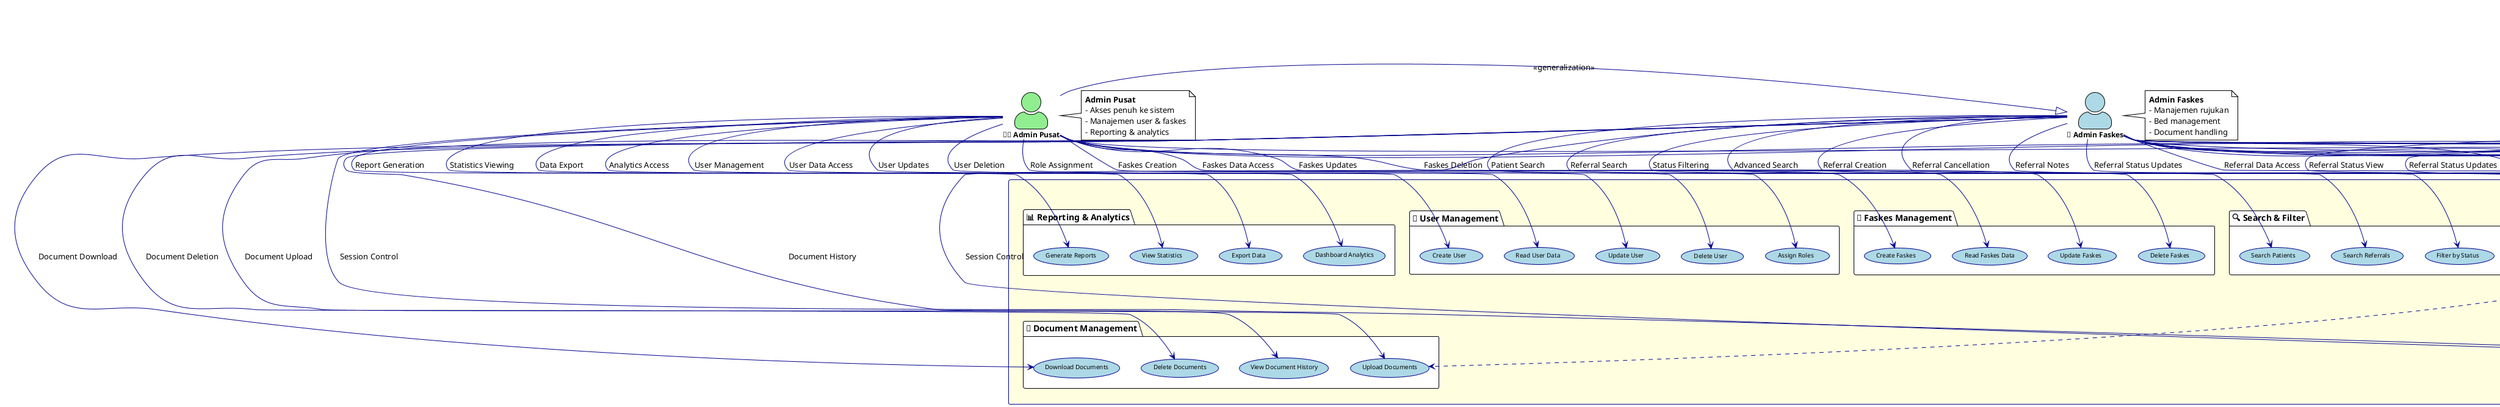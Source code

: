 @startuml eSIR2.0_Complete_UseCaseDiagram

!theme plain
skinparam actorStyle awesome
skinparam usecase {
    BackgroundColor LightBlue
    BorderColor DarkBlue
    ArrowColor DarkBlue
    FontSize 10
}
skinparam actor {
    FontSize 12
    FontStyle bold
}
skinparam rectangle {
    BorderColor DarkBlue
    BackgroundColor LightYellow
}

title Use Case Diagram - Sistem eSIR 2.0\nSistem Informasi Rujukan Pasien

' ========================================
' ACTORS DEFINITION
' ========================================

' Primary Actors
actor "👨‍💼 Admin Pusat" as AP #LightGreen
actor "🏥 Admin Faskes" as AF #LightBlue
actor "🚑 Sopir Ambulans" as SA #Orange
actor "👤 Pasien" as P #Pink

' Secondary Actors (External Systems)
actor "💾 Database System" as DB #Gray
actor "📧 Email Service" as ES #LightCyan
actor "📍 GPS System" as GPS #Yellow
actor "🔔 Push Notification Service" as PNS #LightPink

' ========================================
' SYSTEM BOUNDARY
' ========================================

rectangle "SISTEM eSIR 2.0" {
    
    ' ========================================
    ' AUTHENTICATION & SECURITY USE CASES
    ' ========================================
    package "🔐 Authentication & Security" {
        usecase "Login/Logout" as UC1
        usecase "Reset Password" as UC2
        usecase "Session Management" as UC3
        usecase "Role-based Access Control" as UC4
    }
    
    ' ========================================
    ' USER MANAGEMENT USE CASES
    ' ========================================
    package "👥 User Management" {
        usecase "Create User" as UC5
        usecase "Read User Data" as UC6
        usecase "Update User" as UC7
        usecase "Delete User" as UC8
        usecase "Assign Roles" as UC9
    }
    
    ' ========================================
    ' FASKES MANAGEMENT USE CASES
    ' ========================================
    package "🏥 Faskes Management" {
        usecase "Create Faskes" as UC10
        usecase "Read Faskes Data" as UC11
        usecase "Update Faskes" as UC12
        usecase "Delete Faskes" as UC13
    }
    
    ' ========================================
    ' REFERRAL MANAGEMENT USE CASES
    ' ========================================
    package "📋 Referral Management" {
        usecase "Create Referral" as UC14
        usecase "Read Referral Data" as UC15
        usecase "Update Referral Status" as UC16
        usecase "Cancel Referral" as UC17
        usecase "Add Referral Notes" as UC18
    }
    
    ' ========================================
    ' BED MANAGEMENT USE CASES
    ' ========================================
    package "🛏️ Bed Management" {
        usecase "View Bed Availability" as UC19
        usecase "Update Bed Status" as UC20
        usecase "Reserve Bed" as UC21
        usecase "Assign Patient to Bed" as UC22
    }
    
    ' ========================================
    ' DOCUMENT MANAGEMENT USE CASES
    ' ========================================
    package "📄 Document Management" {
        usecase "Upload Documents" as UC23
        usecase "Download Documents" as UC24
        usecase "Delete Documents" as UC25
        usecase "View Document History" as UC26
    }
    
    ' ========================================
    ' AMBULANCE TRACKING USE CASES
    ' ========================================
    package "🚑 Ambulance Tracking" {
        usecase "Real-time Location Tracking" as UC27
        usecase "Journey Status Monitoring" as UC28
        usecase "ETA Updates" as UC29
        usecase "Route Optimization" as UC30
        usecase "Start Tracking Session" as UC31
        usecase "Stop Tracking Session" as UC32
    }
    
    ' ========================================
    ' NOTIFICATION SYSTEM USE CASES
    ' ========================================
    package "🔔 Notification System" {
        usecase "Send Notifications" as UC33
        usecase "Receive Notifications" as UC34
        usecase "Push Notifications" as UC35
        usecase "Emergency Alerts" as UC36
    }
    
    ' ========================================
    ' REPORTING & ANALYTICS USE CASES
    ' ========================================
    package "📊 Reporting & Analytics" {
        usecase "Generate Reports" as UC37
        usecase "View Statistics" as UC38
        usecase "Export Data" as UC39
        usecase "Dashboard Analytics" as UC40
    }
    
    ' ========================================
    ' SEARCH & FILTER USE CASES
    ' ========================================
    package "🔍 Search & Filter" {
        usecase "Search Patients" as UC41
        usecase "Search Referrals" as UC42
        usecase "Filter by Status" as UC43
        usecase "Advanced Search" as UC44
    }
    
    ' ========================================
    ' MOBILE FEATURES USE CASES
    ' ========================================
    package "📱 Mobile Features" {
        usecase "GPS Tracking" as UC45
        usecase "Background Tracking" as UC46
        usecase "Voice Commands" as UC47
        usecase "Offline Mode" as UC48
        usecase "Battery Optimization" as UC49
        usecase "Device Information" as UC50
    }
    
    ' ========================================
    ' DATA STORAGE USE CASES
    ' ========================================
    package "💾 Data Storage" {
        usecase "Store User Data" as UC51
        usecase "Store Patient Data" as UC52
        usecase "Store Referral Data" as UC53
        usecase "Store Tracking Data" as UC54
        usecase "Store Document Data" as UC55
        usecase "Store Bed Management Data" as UC56
        usecase "Store Search Logs" as UC57
    }
    
    ' ========================================
    ' LOCATION SERVICES USE CASES
    ' ========================================
    package "📍 Location Services" {
        usecase "Provide Location Data" as UC58
        usecase "Calculate Distance & ETA" as UC59
        usecase "Geocoding Services" as UC60
    }
}

' ========================================
' ACTOR RELATIONSHIPS
' ========================================

' Admin Pusat Relationships
AP --> UC1 : Authentication
AP --> UC2 : Password Management
AP --> UC3 : Session Control
AP --> UC4 : Access Control
AP --> UC5 : User Management
AP --> UC6 : User Data Access
AP --> UC7 : User Updates
AP --> UC8 : User Deletion
AP --> UC9 : Role Assignment
AP --> UC10 : Faskes Creation
AP --> UC11 : Faskes Data Access
AP --> UC12 : Faskes Updates
AP --> UC13 : Faskes Deletion
AP --> UC37 : Report Generation
AP --> UC38 : Statistics Viewing
AP --> UC39 : Data Export
AP --> UC40 : Analytics Access

' Admin Faskes Relationships
AF --> UC1 : Authentication
AF --> UC2 : Password Management
AF --> UC3 : Session Control
AF --> UC4 : Access Control
AF --> UC14 : Referral Creation
AF --> UC15 : Referral Data Access
AF --> UC16 : Referral Status Updates
AF --> UC17 : Referral Cancellation
AF --> UC18 : Referral Notes
AF --> UC19 : Bed Availability
AF --> UC20 : Bed Status Updates
AF --> UC21 : Bed Reservation
AF --> UC22 : Patient Assignment
AF --> UC23 : Document Upload
AF --> UC24 : Document Download
AF --> UC25 : Document Deletion
AF --> UC26 : Document History
AF --> UC27 : Location Tracking
AF --> UC28 : Status Monitoring
AF --> UC29 : ETA Updates
AF --> UC30 : Route Optimization
AF --> UC33 : Notification Sending
AF --> UC34 : Notification Receiving
AF --> UC41 : Patient Search
AF --> UC42 : Referral Search
AF --> UC43 : Status Filtering
AF --> UC44 : Advanced Search

' Sopir Ambulans Relationships
SA --> UC1 : Authentication
SA --> UC2 : Password Management
SA --> UC3 : Session Control
SA --> UC4 : Access Control
SA --> UC31 : Start Tracking
SA --> UC32 : Stop Tracking
SA --> UC27 : Location Tracking
SA --> UC28 : Status Monitoring
SA --> UC29 : ETA Updates
SA --> UC30 : Route Optimization
SA --> UC15 : Referral Data Access
SA --> UC16 : Referral Status Updates
SA --> UC34 : Notification Receiving
SA --> UC35 : Push Notifications
SA --> UC45 : GPS Tracking
SA --> UC46 : Background Tracking
SA --> UC47 : Voice Commands
SA --> UC48 : Offline Mode
SA --> UC49 : Battery Optimization
SA --> UC50 : Device Information

' Pasien Relationships
P --> UC15 : Referral Status View
P --> UC34 : Notification Receiving
P --> UC35 : Push Notifications
P --> UC48 : Offline Mode
P --> UC50 : Device Information

' ========================================
' EXTERNAL SYSTEM RELATIONSHIPS
' ========================================

' Database System Relationships
DB --> UC51 : User Data Storage
DB --> UC52 : Patient Data Storage
DB --> UC53 : Referral Data Storage
DB --> UC54 : Tracking Data Storage
DB --> UC55 : Document Data Storage
DB --> UC56 : Bed Management Storage
DB --> UC57 : Search Logs Storage

' Email Service Relationships
ES --> UC33 : Notification Delivery
ES --> UC2 : Password Reset
ES --> UC36 : Emergency Alerts

' GPS System Relationships
GPS --> UC58 : Location Data Provision
GPS --> UC59 : Distance & ETA Calculation
GPS --> UC60 : Geocoding Services

' Push Notification Service Relationships
PNS --> UC35 : Push Notifications
PNS --> UC36 : Emergency Alerts

' ========================================
' INCLUDE RELATIONSHIPS (Wajib)
' ========================================

UC1 ..> UC3 : <<include>>
UC14 ..> UC23 : <<include>>
UC31 ..> UC58 : <<include>>
UC33 ..> UC51 : <<include>>
UC27 ..> UC58 : <<include>>
UC29 ..> UC59 : <<include>>

' ========================================
' EXTEND RELATIONSHIPS (Opsional)
' ========================================

UC36 ..> UC35 : <<extend>>
UC47 ..> UC45 : <<extend>>
UC48 ..> UC45 : <<extend>>
UC49 ..> UC45 : <<extend>>
UC46 ..> UC45 : <<extend>>

' ========================================
' GENERALIZATION RELATIONSHIPS
' ========================================

AP -|> AF : <<generalization>>

' ========================================
' NOTES
' ========================================

note right of AP
  **Admin Pusat**
  - Akses penuh ke sistem
  - Manajemen user & faskes
  - Reporting & analytics
end note

note right of AF
  **Admin Faskes**
  - Manajemen rujukan
  - Bed management
  - Document handling
end note

note right of SA
  **Sopir Ambulans**
  - GPS tracking
  - Mobile features
  - Real-time updates
end note

note right of P
  **Pasien**
  - Status monitoring
  - Notifications
  - Mobile access
end note

note bottom of DB
  **Database System**
  - MySQL database
  - Data persistence
  - Search logs
end note

note bottom of GPS
  **GPS System**
  - Location services
  - Route calculation
  - Real-time tracking
end note

@enduml
